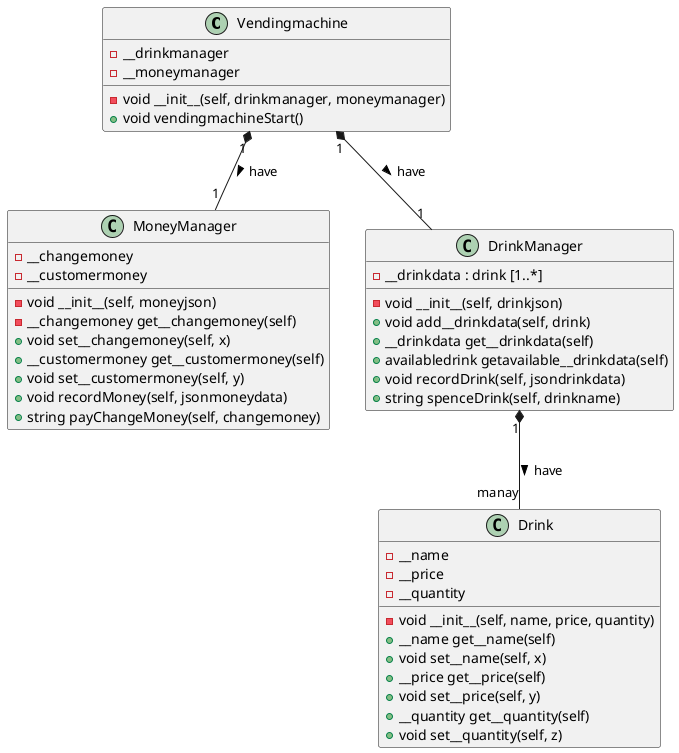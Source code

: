 @startuml class diagram
class Vendingmachine {
    -__drinkmanager
    -__moneymanager
    - void __init__(self, drinkmanager, moneymanager)
    + void vendingmachineStart()
}

Class MoneyManager {
    -__changemoney
    -__customermoney
    - void __init__(self, moneyjson)
    -__changemoney get__changemoney(self)
    +void set__changemoney(self, x)
    +__customermoney get__customermoney(self)
    +void set__customermoney(self, y)
    +void recordMoney(self, jsonmoneydata)
    +string payChangeMoney(self, changemoney)

}

Class DrinkManager {
    -__drinkdata : drink [1..*]
    -void __init__(self, drinkjson)
    +void add__drinkdata(self, drink)
    +__drinkdata get__drinkdata(self)
    +availabledrink getavailable__drinkdata(self)
    +void recordDrink(self, jsondrinkdata)
    +string spenceDrink(self, drinkname)
}

Class Drink {
    -__name
    -__price
    -__quantity
    -void __init__(self, name, price, quantity)
    +__name get__name(self)
    +void set__name(self, x)
    +__price get__price(self)
    +void set__price(self, y)
    +__quantity get__quantity(self)
    +void set__quantity(self, z)
}
Vendingmachine "1" *-- "1" DrinkManager : have >
Vendingmachine "1" *-- "1" MoneyManager : have >
DrinkManager "1" *-- "manay" Drink :have >
@enduml